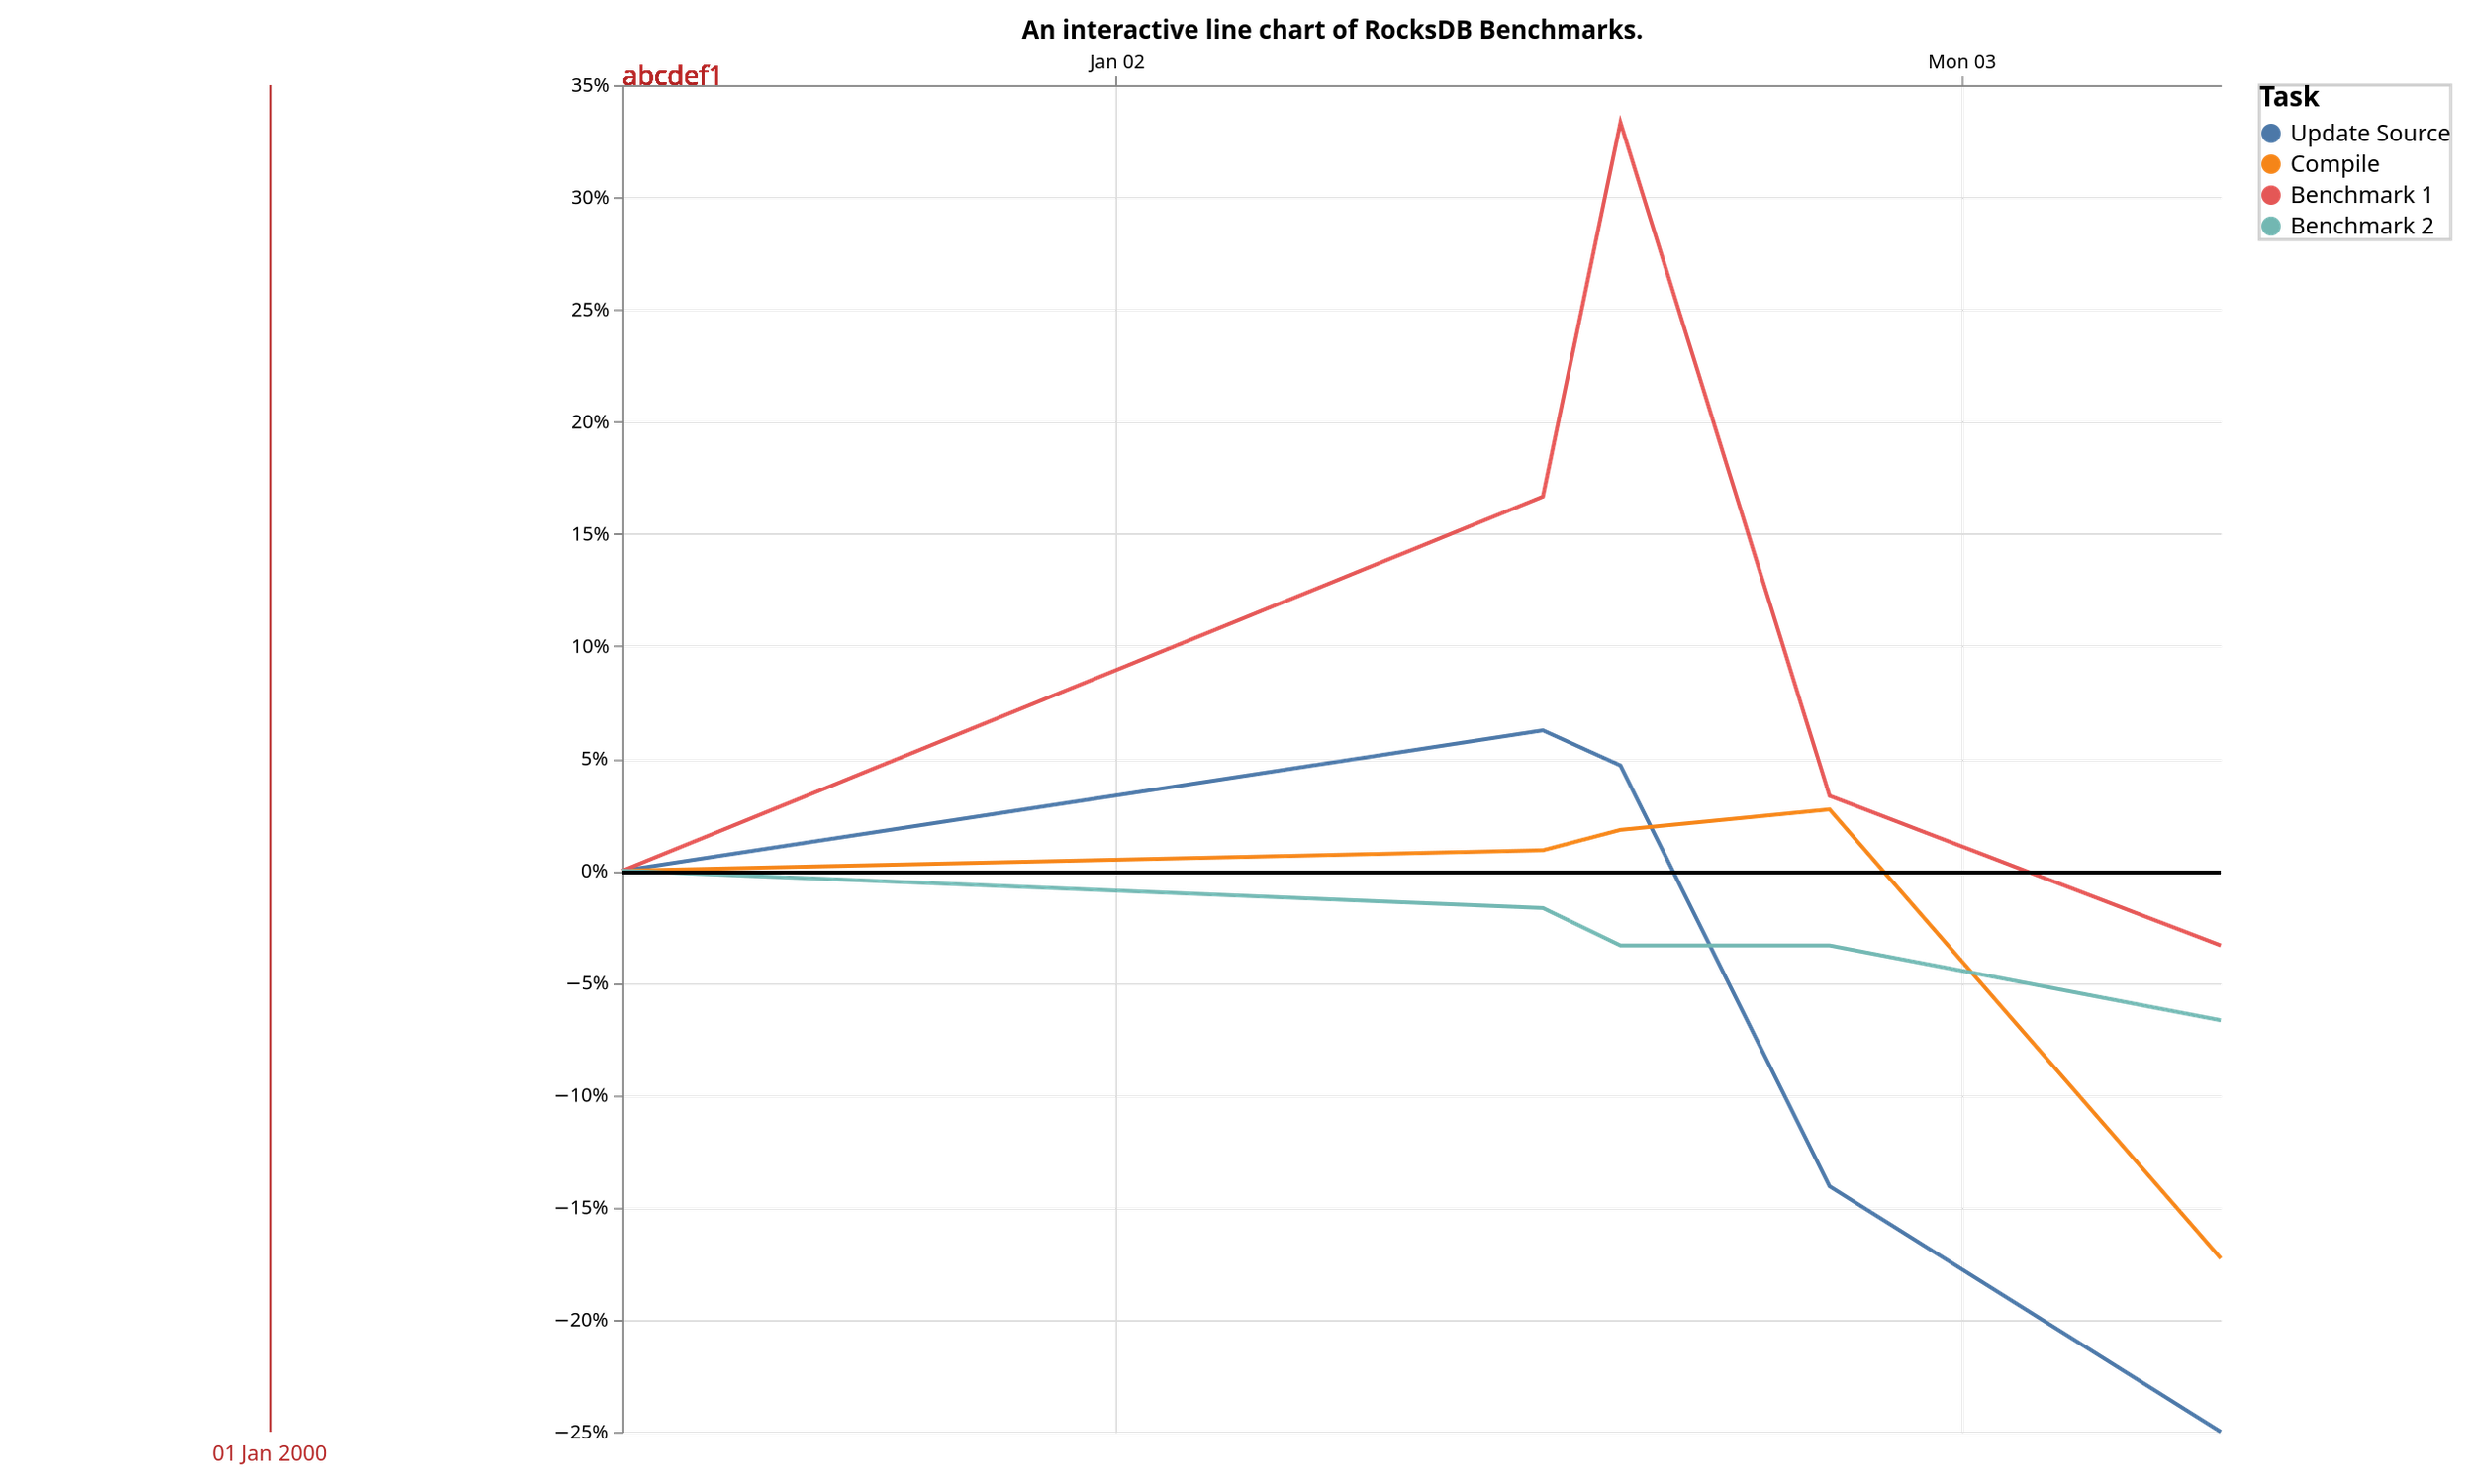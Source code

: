 {
  "$schema": "https://vega.github.io/schema/vega/v5.json",
  "description": "An interactive line chart of RocksDB Benchmarks.",
  "width": 1280,
  "height": 768,
  "padding": 10,
  "autosize": {"type": "fit", "contains": "padding"},
  "title": "An interactive line chart of RocksDB Benchmarks.",
  "signals": [
    {
      "name": "indexDate",
      "update": "time('2000-01-01Z')",
      "on": [
        {"events": "mousemove", "update": "invert('x', clamp(x(), 0, width))"}
      ]
    },
    {"name": "maxDate", "update": "time('2000-01-05Z')"}
  ],
  "data": [
    {
      "name": "benchmarks",
      "values": [
        {"task": "Update Source", "commit": "abcdef1", "date": "2000-01-01T10:00:00.000Z", "time": 64},
        {"task": "Compile", "commit": "abcdef1", "date": "2000-01-01T10:00:00.000Z", "time": 1100},
        {"task": "Benchmark 1", "commit": "abcdef1", "date": "2000-01-01T10:00:00.000Z", "time": 3000},
        {"task": "Benchmark 2", "commit": "abcdef1", "date": "2000-01-01T10:00:00.000Z", "time": 6000},

        {"task": "Update Source", "commit": "abab123", "date": "2000-01-02T12:07:00.000Z", "time": 68},
        {"task": "Compile", "commit": "abab123", "date": "2000-01-02T12:07:00.000Z", "time": 1110},
        {"task": "Benchmark 1", "commit": "abab123", "date": "2000-01-02T12:07:00.000Z", "time": 3500},
        {"task": "Benchmark 2", "commit": "abab123", "date": "2000-01-02T12:07:00.000Z", "time": 5900},

        {"task": "Update Source", "commit": "1a2b3c4", "date": "2000-01-02T14:19:00.000Z", "time": 67},
        {"task": "Compile", "commit": "1a2b3c4", "date": "2000-01-02T14:19:00.000Z", "time": 1120},
        {"task": "Benchmark 1", "commit": "1a2b3c4", "date": "2000-01-02T14:19:00.000Z", "time": 4000},
        {"task": "Benchmark 2", "commit": "1a2b3c4", "date": "2000-01-02T14:19:00.000Z", "time": 5800},

        {"task": "Update Source", "commit": "12b3c45", "date": "2000-01-02T20:15:00.000Z", "time": 55},
        {"task": "Compile", "commit": "12b3c45", "date": "2000-01-02T20:15:00.000Z", "time": 1130},
        {"task": "Benchmark 1", "commit": "12b3c45", "date": "2000-01-02T20:15:00.000Z", "time": 3100},
        {"task": "Benchmark 2", "commit": "12b3c45", "date": "2000-01-02T20:15:00.000Z", "time": 5800},

        {"task": "Update Source", "commit": "543abcd", "date": "2000-01-03T07:21:00.000Z", "time": 48},
        {"task": "Compile", "commit": "543abcd", "date": "2000-01-03T07:21:00.000Z", "time": 910},
        {"task": "Benchmark 1", "commit": "543abcd", "date": "2000-01-03T07:21:00.000Z", "time": 2900},
        {"task": "Benchmark 2", "commit": "543abcd", "date": "2000-01-03T07:21:00.000Z", "time": 5600}
      ],

      "format": {
        "type": "json",
        "parse": {"time": "number", "date": "date:'%Y-%m-%dT%H:%M:%S.%LZ'"}
      }
    },
    {
      "name": "index",
      "source": "benchmarks",
      "transform": [
        {
          "type": "filter",
          "expr": "day(datum.date) == day(indexDate) && month(datum.date) == month(indexDate) && year(datum.date) == year(indexDate)"
        }
      ]
    },
    {
      "name": "indexed_benchmarks",
      "source": "benchmarks",
      "transform": [
        {
          "type": "lookup",
          "from": "index",
          "key": "task",
          "fields": ["task"],
          "as": ["index"],
          "default": {"time": 0}
        },
        {
          "type": "formula",
          "as": "indexed_time",
          "expr": "datum.index.time > 0 ? (datum.time - datum.index.time)/datum.index.time : 0"
        }
      ]
    }
  ],
  "scales": [
    {
      "name": "x",
      "type": "time",
      "domain": {"data": "benchmarks", "field": "date"},
      "range": "width"
    },
    {
      "name": "y",
      "type": "linear",
      "domain": {"data": "indexed_benchmarks", "field": "indexed_time"},
      "nice": true,
      "zero": true,
      "range": "height"
    },
    {
      "name": "color",
      "type": "ordinal",
      "range": "category",
      "domain": {"data": "benchmarks", "field": "task"}
    },
    {
      "name": "commit_id",
      "type": "ordinal",
      "range": "category",
      "domain": {"data": "benchmarks", "field": "commit"}
    }
  ],
  "axes": [
    {"orient": "left", "scale": "y", "grid": true, "format": "%"},
    {"orient": "top", "scale": "x", "grid": true, "tickCount": "day"}
  ],
  "marks": [
    {
      "type": "group",
      "from": {
        "facet": {
          "name": "series",
          "data": "indexed_benchmarks",
          "groupby": "task"
        }
      },
      "data": [
        {
          "name": "label",
          "source": "series",
          "transform": [{"type": "filter", "expr": "datum.date"}]
        }
      ],
      "marks": [
        {
          "type": "line",
          "from": {"data": "series"},
          "encode": {
            "update": {
              "x": {"scale": "x", "field": "date"},
              "y": {"scale": "y", "field": "indexed_time"},
              "stroke": {"scale": "color", "field": "task"},
              "strokeWidth": {"value": 2}
            }
          }
        },
        {
          "type": "text",
          "from": {"data": "label"},
          "encode": {
            "update": {
              "x": {"scale": "x", "field": "date", "offset": 2},
              "y": {"scale": "y", "field": "indexed_time"},
              "fill": {"scale": "color", "field": "task"}
            }
          }
        },
        {
          "type": "text",
          "from": {"data": "index"},
          "encode": {
            "update": {
              "y2": {"field": "commit"},
              "text": {"field": "commit", "baseline": "top"},
              "fill": {"value": "firebrick"},
              "fontSize": {"value": 14}
            }
          }
        }
      ]
    },
    {
      "type": "rule",
      "encode": {
        "update": {
          "x": {"field": {"group": "x"}},
          "x2": {"field": {"group": "width"}},
          "y": {
            "value": 0.5,
            "offset": {"scale": "y", "value": 0, "round": true}
          },
          "stroke": {"value": "black"},
          "strokeWidth": {"value": 2}
        }
      }
    },
    {
      "type": "rule",
      "encode": {
        "update": {
          "x": {"scale": "x", "signal": "indexDate", "offset": 0.5},
          "y2": {"field": {"group": "height"}},
          "stroke": {"value": "firebrick"}
        }
      }
    },
    {
      "type": "text",
      "encode": {
        "update": {
          "x": {"scale": "x", "signal": "indexDate"},
          "y2": {"field": {"group": "height"}, "offset": 15},
          "align": {"value": "center"},
          "text": {"signal": "timeFormat(indexDate, '%d %b %Y')"},
          "fill": {"value": "firebrick"}
        }
      }
    }
  ],
  "legends": [
    {
      "fill": "color",
      "title": "Task",
      "encode": {
        "title": {"update": {"fontSize": {"value": 14}}},
        "labels": {
          "interactive": true,
          "update": {"fontSize": {"value": 12}, "fill": {"value": "black"}},
          "hover": {"fill": {"value": "firebrick"}}
        },
        "symbols": {"update": {"stroke": {"value": "transparent"}}},
        "legend": {
          "update": {"stroke": {"value": "#ccc"}, "strokeWidth": {"value": 1.5}}
        }
      }
    }
  ]
}